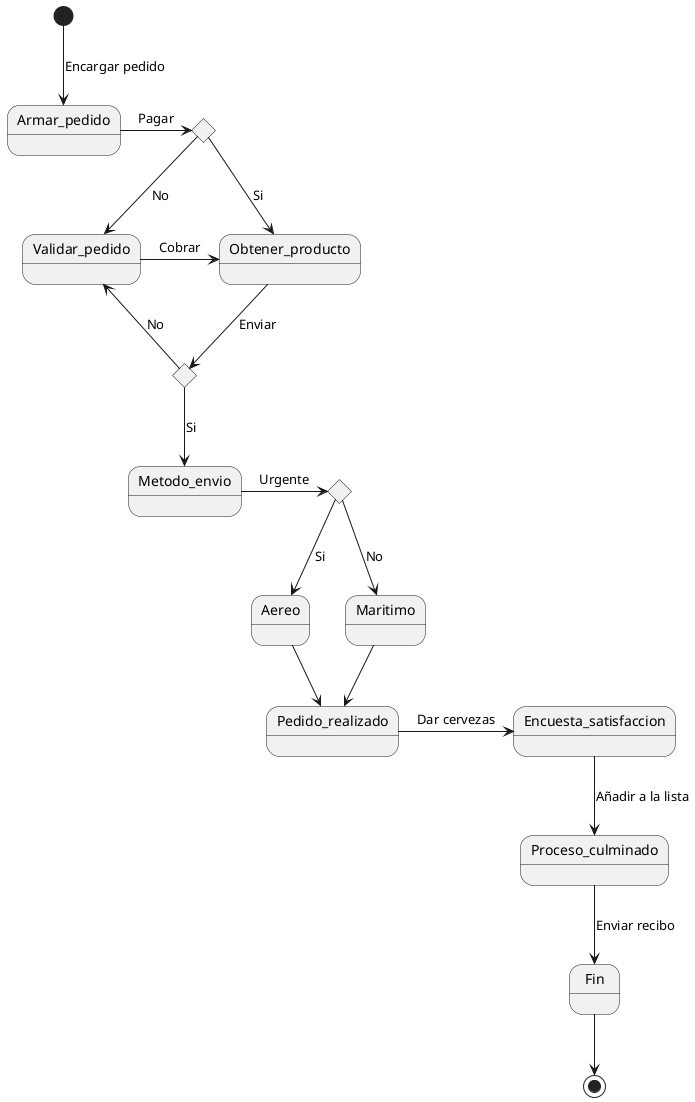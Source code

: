 @startuml Diagrama de Estado
state Armar_pedido
state Opcion1 <<choice>>
state Obtener_producto
state Validar_pedido
state Metodo_envio
state Opcion2 <<choice>>
state Aereo
state Maritimo
state Opcion3 <<choice>>
state Pedido_realizado
state Encuesta_satisfaccion
state Proceso_culminado
state Fin

[*] --> Armar_pedido : Encargar pedido
Armar_pedido -> Opcion1 : Pagar
Opcion1--> Validar_pedido : No
Opcion1--> Obtener_producto : Si
Validar_pedido -> Obtener_producto: Cobrar
Obtener_producto -> Opcion2 : Enviar
Opcion2--> Validar_pedido : No
Opcion2 --> Metodo_envio: Si
Metodo_envio -> Opcion3 : Urgente
Opcion3-->Aereo : Si
Opcion3-->Maritimo: No
Aereo -d-> Pedido_realizado
Maritimo -d-> Pedido_realizado

Pedido_realizado-> Encuesta_satisfaccion: Dar cervezas
Encuesta_satisfaccion --> Proceso_culminado: Añadir a la lista
Proceso_culminado -d-> Fin: Enviar recibo
Fin--> [*]

@enduml